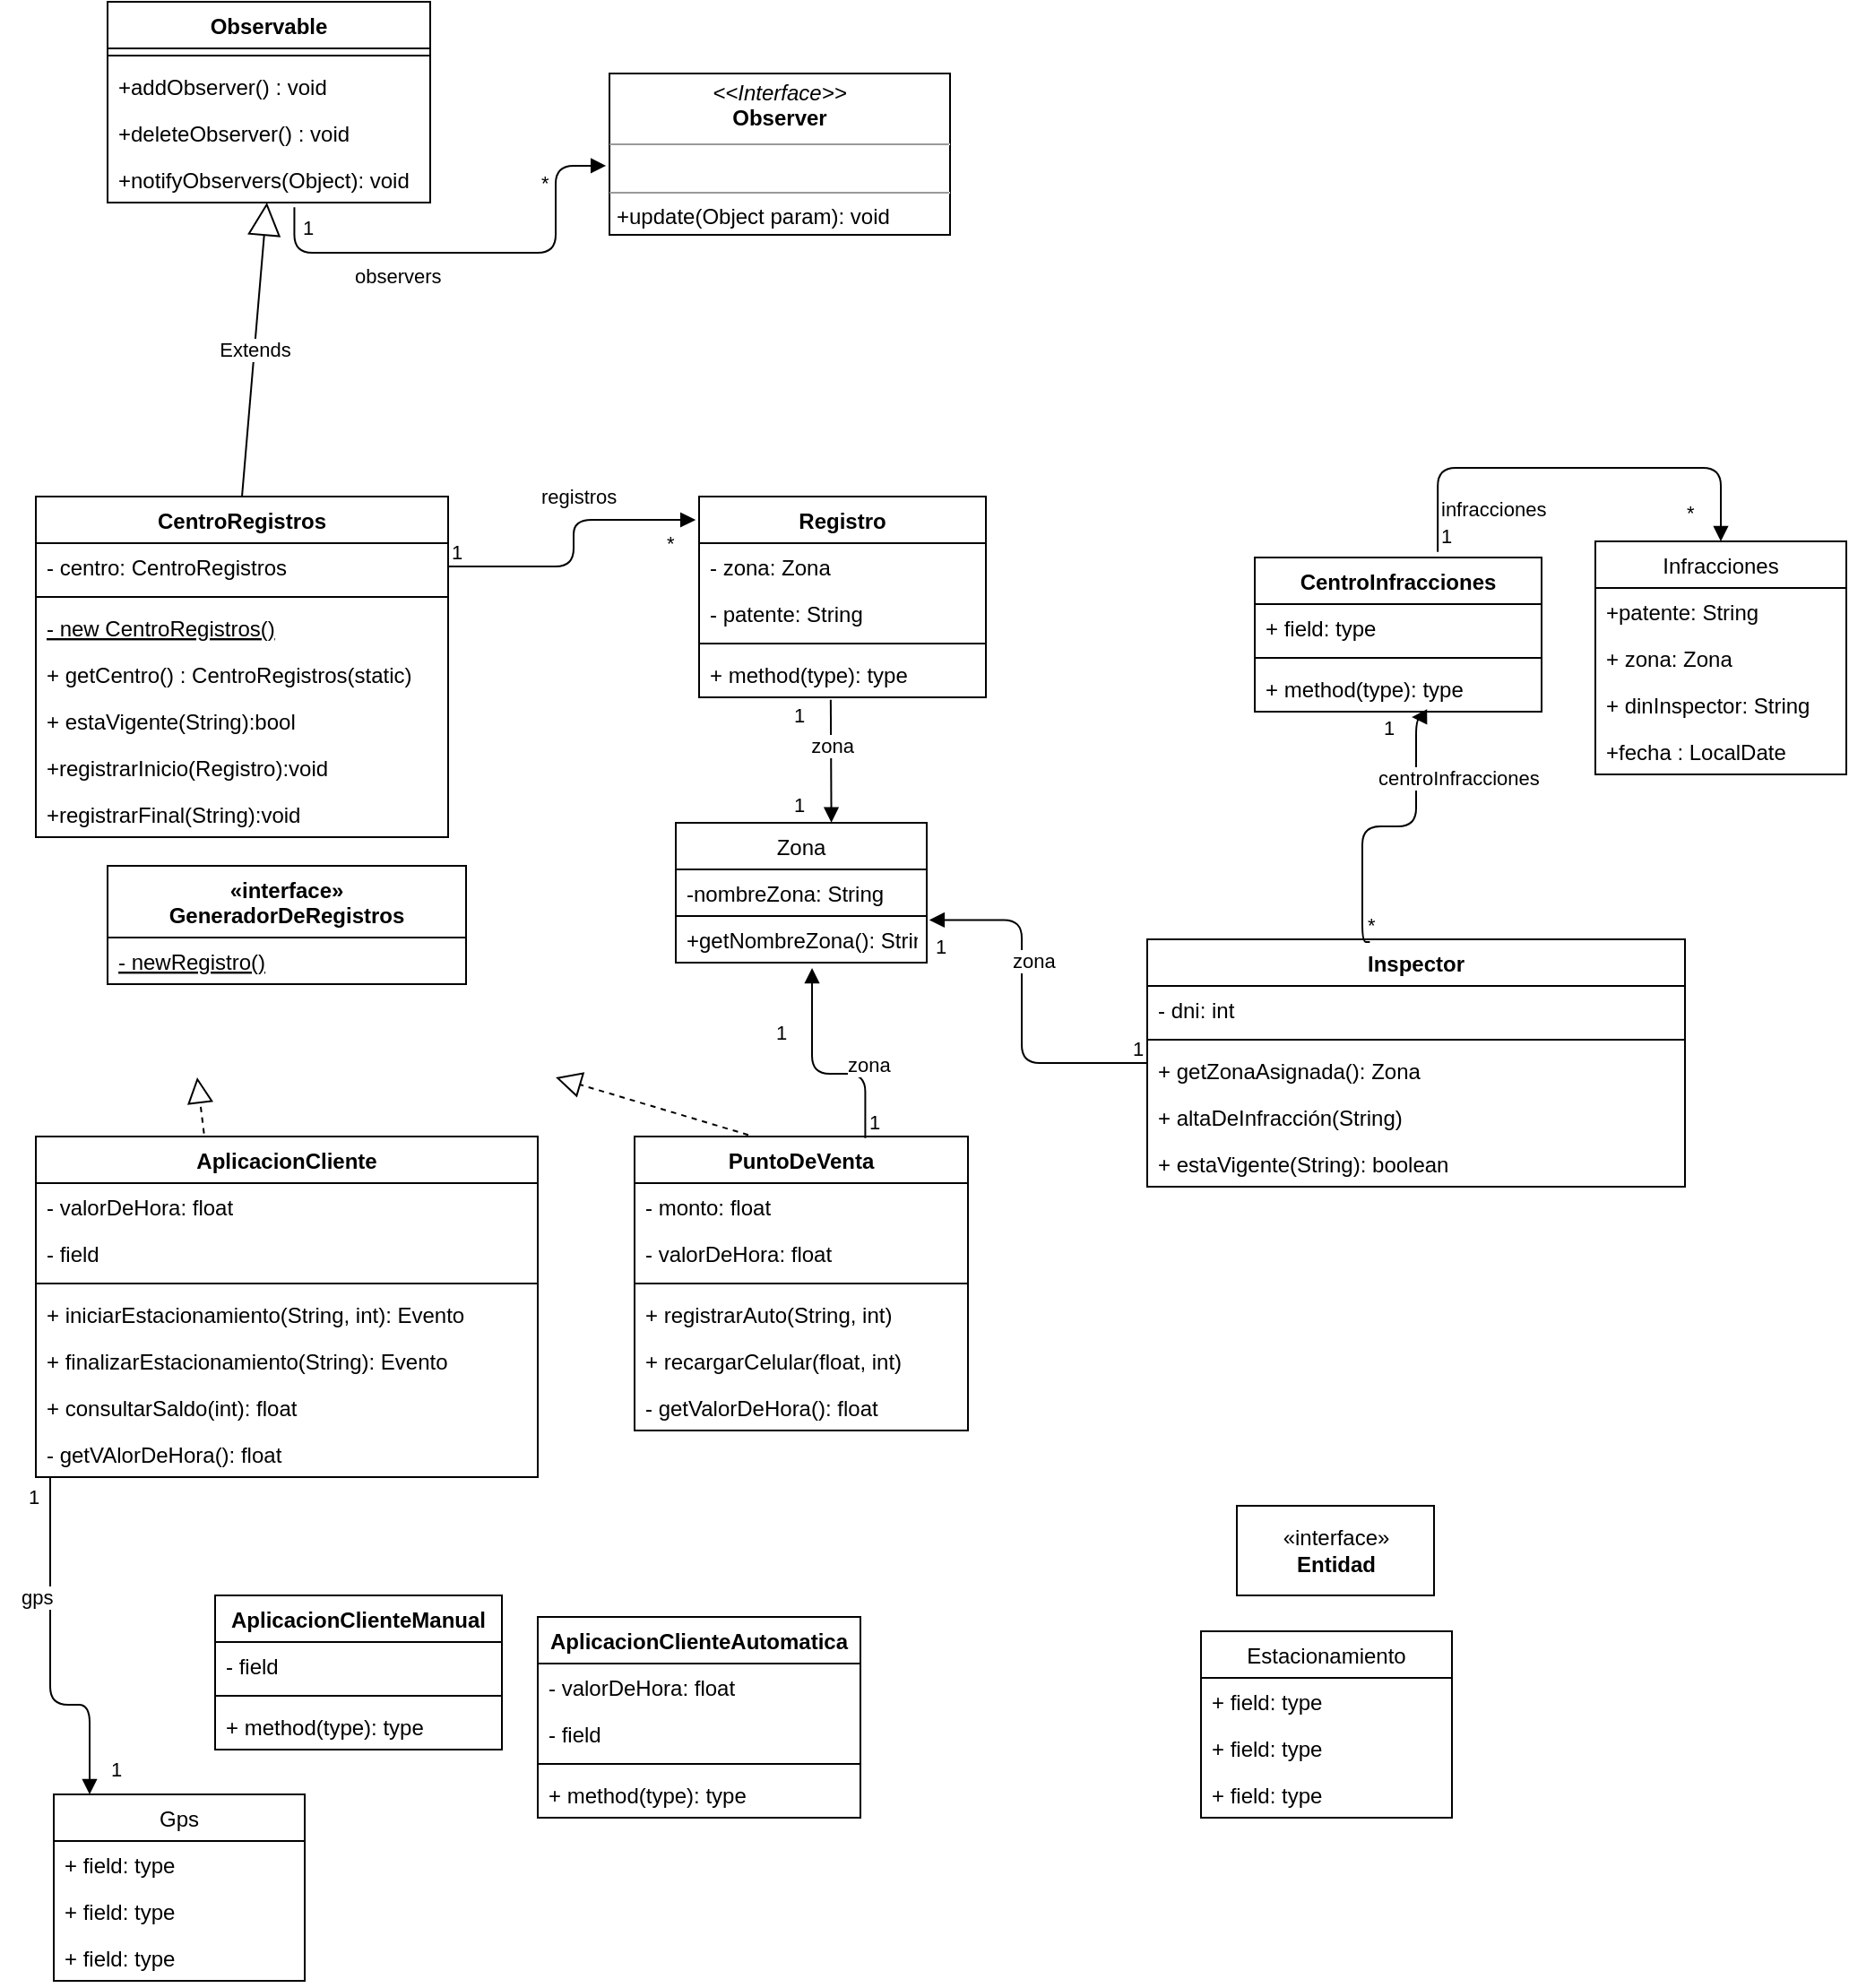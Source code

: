 <mxfile version="13.8.8" type="github">
  <diagram id="UriEQa8C2BqxbSiIbaLs" name="Page-1">
    <mxGraphModel dx="1014" dy="1688" grid="1" gridSize="10" guides="1" tooltips="1" connect="1" arrows="1" fold="1" page="1" pageScale="1" pageWidth="827" pageHeight="1169" math="0" shadow="0">
      <root>
        <mxCell id="0" />
        <mxCell id="1" parent="0" />
        <mxCell id="VB39YqvQ5aaG4hXCd4-X-38" value="registros" style="endArrow=block;endFill=1;html=1;edgeStyle=orthogonalEdgeStyle;align=left;verticalAlign=top;entryX=-0.012;entryY=0.119;entryDx=0;entryDy=0;exitX=1;exitY=0.5;exitDx=0;exitDy=0;entryPerimeter=0;" parent="1" source="tcAycE_JhxoOrPbAttz3-6" target="W4qLgiWFTaRkgqLNGN0--1" edge="1">
          <mxGeometry x="-0.185" y="27" relative="1" as="geometry">
            <mxPoint x="170" y="55" as="sourcePoint" />
            <mxPoint x="360" y="85" as="targetPoint" />
            <mxPoint x="-17" y="-25" as="offset" />
            <Array as="points">
              <mxPoint x="310" y="55" />
              <mxPoint x="310" y="29" />
              <mxPoint x="378" y="29" />
            </Array>
          </mxGeometry>
        </mxCell>
        <mxCell id="VB39YqvQ5aaG4hXCd4-X-39" value="1" style="edgeLabel;resizable=0;html=1;align=left;verticalAlign=bottom;" parent="VB39YqvQ5aaG4hXCd4-X-38" connectable="0" vertex="1">
          <mxGeometry x="-1" relative="1" as="geometry" />
        </mxCell>
        <mxCell id="VB39YqvQ5aaG4hXCd4-X-40" value="*" style="edgeLabel;resizable=0;html=1;align=left;verticalAlign=bottom;" parent="1" connectable="0" vertex="1">
          <mxGeometry x="360" y="50" as="geometry" />
        </mxCell>
        <mxCell id="VB39YqvQ5aaG4hXCd4-X-56" value="" style="endArrow=block;dashed=1;endFill=0;endSize=12;html=1;exitX=0.372;exitY=0.005;exitDx=0;exitDy=0;exitPerimeter=0;" parent="1" source="VB39YqvQ5aaG4hXCd4-X-45" edge="1">
          <mxGeometry width="160" relative="1" as="geometry">
            <mxPoint x="75" y="385" as="sourcePoint" />
            <mxPoint x="300" y="340" as="targetPoint" />
          </mxGeometry>
        </mxCell>
        <mxCell id="VB39YqvQ5aaG4hXCd4-X-57" value="" style="endArrow=block;dashed=1;endFill=0;endSize=12;html=1;exitX=0.335;exitY=-0.009;exitDx=0;exitDy=0;exitPerimeter=0;" parent="1" source="VB39YqvQ5aaG4hXCd4-X-49" edge="1">
          <mxGeometry width="160" relative="1" as="geometry">
            <mxPoint x="230" y="365" as="sourcePoint" />
            <mxPoint x="100" y="340" as="targetPoint" />
          </mxGeometry>
        </mxCell>
        <mxCell id="VB39YqvQ5aaG4hXCd4-X-49" value="AplicacionCliente" style="swimlane;fontStyle=1;align=center;verticalAlign=top;childLayout=stackLayout;horizontal=1;startSize=26;horizontalStack=0;resizeParent=1;resizeParentMax=0;resizeLast=0;collapsible=1;marginBottom=0;" parent="1" vertex="1">
          <mxGeometry x="10" y="373" width="280" height="190" as="geometry" />
        </mxCell>
        <mxCell id="r_H7_0o1ONl4fKxX0q2_-2" value="- valorDeHora: float" style="text;strokeColor=none;fillColor=none;align=left;verticalAlign=top;spacingLeft=4;spacingRight=4;overflow=hidden;rotatable=0;points=[[0,0.5],[1,0.5]];portConstraint=eastwest;" parent="VB39YqvQ5aaG4hXCd4-X-49" vertex="1">
          <mxGeometry y="26" width="280" height="26" as="geometry" />
        </mxCell>
        <mxCell id="VB39YqvQ5aaG4hXCd4-X-50" value="- field" style="text;strokeColor=none;fillColor=none;align=left;verticalAlign=top;spacingLeft=4;spacingRight=4;overflow=hidden;rotatable=0;points=[[0,0.5],[1,0.5]];portConstraint=eastwest;" parent="VB39YqvQ5aaG4hXCd4-X-49" vertex="1">
          <mxGeometry y="52" width="280" height="26" as="geometry" />
        </mxCell>
        <mxCell id="VB39YqvQ5aaG4hXCd4-X-51" value="" style="line;strokeWidth=1;fillColor=none;align=left;verticalAlign=middle;spacingTop=-1;spacingLeft=3;spacingRight=3;rotatable=0;labelPosition=right;points=[];portConstraint=eastwest;" parent="VB39YqvQ5aaG4hXCd4-X-49" vertex="1">
          <mxGeometry y="78" width="280" height="8" as="geometry" />
        </mxCell>
        <mxCell id="r_H7_0o1ONl4fKxX0q2_-14" value="+ iniciarEstacionamiento(String, int): Evento" style="text;strokeColor=none;fillColor=none;align=left;verticalAlign=top;spacingLeft=4;spacingRight=4;overflow=hidden;rotatable=0;points=[[0,0.5],[1,0.5]];portConstraint=eastwest;" parent="VB39YqvQ5aaG4hXCd4-X-49" vertex="1">
          <mxGeometry y="86" width="280" height="26" as="geometry" />
        </mxCell>
        <mxCell id="r_H7_0o1ONl4fKxX0q2_-15" value="+ finalizarEstacionamiento(String): Evento" style="text;strokeColor=none;fillColor=none;align=left;verticalAlign=top;spacingLeft=4;spacingRight=4;overflow=hidden;rotatable=0;points=[[0,0.5],[1,0.5]];portConstraint=eastwest;" parent="VB39YqvQ5aaG4hXCd4-X-49" vertex="1">
          <mxGeometry y="112" width="280" height="26" as="geometry" />
        </mxCell>
        <mxCell id="b4qJvFJ273MuNYPWtz6A-58" value="+ consultarSaldo(int): float" style="text;strokeColor=none;fillColor=none;align=left;verticalAlign=top;spacingLeft=4;spacingRight=4;overflow=hidden;rotatable=0;points=[[0,0.5],[1,0.5]];portConstraint=eastwest;" parent="VB39YqvQ5aaG4hXCd4-X-49" vertex="1">
          <mxGeometry y="138" width="280" height="26" as="geometry" />
        </mxCell>
        <mxCell id="VB39YqvQ5aaG4hXCd4-X-52" value="- getVAlorDeHora(): float" style="text;strokeColor=none;fillColor=none;align=left;verticalAlign=top;spacingLeft=4;spacingRight=4;overflow=hidden;rotatable=0;points=[[0,0.5],[1,0.5]];portConstraint=eastwest;" parent="VB39YqvQ5aaG4hXCd4-X-49" vertex="1">
          <mxGeometry y="164" width="280" height="26" as="geometry" />
        </mxCell>
        <mxCell id="VB39YqvQ5aaG4hXCd4-X-45" value="PuntoDeVenta" style="swimlane;fontStyle=1;align=center;verticalAlign=top;childLayout=stackLayout;horizontal=1;startSize=26;horizontalStack=0;resizeParent=1;resizeParentMax=0;resizeLast=0;collapsible=1;marginBottom=0;" parent="1" vertex="1">
          <mxGeometry x="344" y="373" width="186" height="164" as="geometry" />
        </mxCell>
        <mxCell id="VB39YqvQ5aaG4hXCd4-X-46" value="- monto: float" style="text;strokeColor=none;fillColor=none;align=left;verticalAlign=top;spacingLeft=4;spacingRight=4;overflow=hidden;rotatable=0;points=[[0,0.5],[1,0.5]];portConstraint=eastwest;" parent="VB39YqvQ5aaG4hXCd4-X-45" vertex="1">
          <mxGeometry y="26" width="186" height="26" as="geometry" />
        </mxCell>
        <mxCell id="r_H7_0o1ONl4fKxX0q2_-1" value="- valorDeHora: float" style="text;strokeColor=none;fillColor=none;align=left;verticalAlign=top;spacingLeft=4;spacingRight=4;overflow=hidden;rotatable=0;points=[[0,0.5],[1,0.5]];portConstraint=eastwest;" parent="VB39YqvQ5aaG4hXCd4-X-45" vertex="1">
          <mxGeometry y="52" width="186" height="26" as="geometry" />
        </mxCell>
        <mxCell id="VB39YqvQ5aaG4hXCd4-X-47" value="" style="line;strokeWidth=1;fillColor=none;align=left;verticalAlign=middle;spacingTop=-1;spacingLeft=3;spacingRight=3;rotatable=0;labelPosition=right;points=[];portConstraint=eastwest;" parent="VB39YqvQ5aaG4hXCd4-X-45" vertex="1">
          <mxGeometry y="78" width="186" height="8" as="geometry" />
        </mxCell>
        <mxCell id="VB39YqvQ5aaG4hXCd4-X-48" value="+ registrarAuto(String, int)" style="text;strokeColor=none;fillColor=none;align=left;verticalAlign=top;spacingLeft=4;spacingRight=4;overflow=hidden;rotatable=0;points=[[0,0.5],[1,0.5]];portConstraint=eastwest;" parent="VB39YqvQ5aaG4hXCd4-X-45" vertex="1">
          <mxGeometry y="86" width="186" height="26" as="geometry" />
        </mxCell>
        <mxCell id="r_H7_0o1ONl4fKxX0q2_-3" value="+ recargarCelular(float, int)" style="text;strokeColor=none;fillColor=none;align=left;verticalAlign=top;spacingLeft=4;spacingRight=4;overflow=hidden;rotatable=0;points=[[0,0.5],[1,0.5]];portConstraint=eastwest;" parent="VB39YqvQ5aaG4hXCd4-X-45" vertex="1">
          <mxGeometry y="112" width="186" height="26" as="geometry" />
        </mxCell>
        <mxCell id="b4qJvFJ273MuNYPWtz6A-57" value="- getValorDeHora(): float" style="text;strokeColor=none;fillColor=none;align=left;verticalAlign=top;spacingLeft=4;spacingRight=4;overflow=hidden;rotatable=0;points=[[0,0.5],[1,0.5]];portConstraint=eastwest;" parent="VB39YqvQ5aaG4hXCd4-X-45" vertex="1">
          <mxGeometry y="138" width="186" height="26" as="geometry" />
        </mxCell>
        <mxCell id="VB39YqvQ5aaG4hXCd4-X-58" value="Zona" style="swimlane;fontStyle=0;childLayout=stackLayout;horizontal=1;startSize=26;fillColor=none;horizontalStack=0;resizeParent=1;resizeParentMax=0;resizeLast=0;collapsible=1;marginBottom=0;" parent="1" vertex="1">
          <mxGeometry x="367" y="198" width="140" height="78" as="geometry" />
        </mxCell>
        <mxCell id="VB39YqvQ5aaG4hXCd4-X-59" value="-nombreZona: String" style="text;strokeColor=none;fillColor=none;align=left;verticalAlign=top;spacingLeft=4;spacingRight=4;overflow=hidden;rotatable=0;points=[[0,0.5],[1,0.5]];portConstraint=eastwest;" parent="VB39YqvQ5aaG4hXCd4-X-58" vertex="1">
          <mxGeometry y="26" width="140" height="26" as="geometry" />
        </mxCell>
        <mxCell id="VB39YqvQ5aaG4hXCd4-X-61" value="+getNombreZona(): String" style="text;fillColor=none;align=left;verticalAlign=top;spacingLeft=4;spacingRight=4;overflow=hidden;rotatable=0;points=[[0,0.5],[1,0.5]];portConstraint=eastwest;strokeColor=#000000;" parent="VB39YqvQ5aaG4hXCd4-X-58" vertex="1">
          <mxGeometry y="52" width="140" height="26" as="geometry" />
        </mxCell>
        <mxCell id="VB39YqvQ5aaG4hXCd4-X-62" value="Gps" style="swimlane;fontStyle=0;childLayout=stackLayout;horizontal=1;startSize=26;fillColor=none;horizontalStack=0;resizeParent=1;resizeParentMax=0;resizeLast=0;collapsible=1;marginBottom=0;" parent="1" vertex="1">
          <mxGeometry x="20" y="740" width="140" height="104" as="geometry" />
        </mxCell>
        <mxCell id="VB39YqvQ5aaG4hXCd4-X-63" value="+ field: type" style="text;strokeColor=none;fillColor=none;align=left;verticalAlign=top;spacingLeft=4;spacingRight=4;overflow=hidden;rotatable=0;points=[[0,0.5],[1,0.5]];portConstraint=eastwest;" parent="VB39YqvQ5aaG4hXCd4-X-62" vertex="1">
          <mxGeometry y="26" width="140" height="26" as="geometry" />
        </mxCell>
        <mxCell id="VB39YqvQ5aaG4hXCd4-X-64" value="+ field: type" style="text;strokeColor=none;fillColor=none;align=left;verticalAlign=top;spacingLeft=4;spacingRight=4;overflow=hidden;rotatable=0;points=[[0,0.5],[1,0.5]];portConstraint=eastwest;" parent="VB39YqvQ5aaG4hXCd4-X-62" vertex="1">
          <mxGeometry y="52" width="140" height="26" as="geometry" />
        </mxCell>
        <mxCell id="VB39YqvQ5aaG4hXCd4-X-65" value="+ field: type" style="text;strokeColor=none;fillColor=none;align=left;verticalAlign=top;spacingLeft=4;spacingRight=4;overflow=hidden;rotatable=0;points=[[0,0.5],[1,0.5]];portConstraint=eastwest;" parent="VB39YqvQ5aaG4hXCd4-X-62" vertex="1">
          <mxGeometry y="78" width="140" height="26" as="geometry" />
        </mxCell>
        <mxCell id="VB39YqvQ5aaG4hXCd4-X-67" value="gps" style="endArrow=block;endFill=1;html=1;edgeStyle=orthogonalEdgeStyle;align=left;verticalAlign=top;" parent="1" source="VB39YqvQ5aaG4hXCd4-X-52" target="VB39YqvQ5aaG4hXCd4-X-62" edge="1">
          <mxGeometry x="-0.458" y="-18" relative="1" as="geometry">
            <mxPoint x="79" y="470" as="sourcePoint" />
            <mxPoint x="40" y="739" as="targetPoint" />
            <mxPoint as="offset" />
            <Array as="points">
              <mxPoint x="18" y="690" />
              <mxPoint x="40" y="690" />
            </Array>
          </mxGeometry>
        </mxCell>
        <mxCell id="VB39YqvQ5aaG4hXCd4-X-68" value="1" style="edgeLabel;resizable=0;html=1;align=left;verticalAlign=bottom;" parent="VB39YqvQ5aaG4hXCd4-X-67" connectable="0" vertex="1">
          <mxGeometry x="-1" relative="1" as="geometry">
            <mxPoint x="-14" y="19" as="offset" />
          </mxGeometry>
        </mxCell>
        <mxCell id="VB39YqvQ5aaG4hXCd4-X-69" value="1" style="edgeLabel;resizable=0;html=1;align=left;verticalAlign=bottom;" parent="1" connectable="0" vertex="1">
          <mxGeometry x="-10.0" y="710" as="geometry">
            <mxPoint x="60" y="24" as="offset" />
          </mxGeometry>
        </mxCell>
        <mxCell id="VB39YqvQ5aaG4hXCd4-X-70" value="zona" style="endArrow=block;endFill=1;html=1;edgeStyle=orthogonalEdgeStyle;align=left;verticalAlign=top;exitX=0.692;exitY=0.005;exitDx=0;exitDy=0;exitPerimeter=0;entryX=0.543;entryY=1.115;entryDx=0;entryDy=0;entryPerimeter=0;" parent="1" source="VB39YqvQ5aaG4hXCd4-X-45" target="VB39YqvQ5aaG4hXCd4-X-61" edge="1">
          <mxGeometry x="-0.275" y="18" relative="1" as="geometry">
            <mxPoint x="340" y="225" as="sourcePoint" />
            <mxPoint x="500" y="225" as="targetPoint" />
            <mxPoint x="-3" y="-36" as="offset" />
            <Array as="points">
              <mxPoint x="473" y="338" />
              <mxPoint x="443" y="338" />
            </Array>
          </mxGeometry>
        </mxCell>
        <mxCell id="VB39YqvQ5aaG4hXCd4-X-71" value="1" style="edgeLabel;resizable=0;html=1;align=left;verticalAlign=bottom;" parent="VB39YqvQ5aaG4hXCd4-X-70" connectable="0" vertex="1">
          <mxGeometry x="-1" relative="1" as="geometry" />
        </mxCell>
        <mxCell id="VB39YqvQ5aaG4hXCd4-X-72" value="1" style="edgeLabel;resizable=0;html=1;align=left;verticalAlign=bottom;" parent="1" connectable="0" vertex="1">
          <mxGeometry x="330" y="373.0" as="geometry">
            <mxPoint x="91" y="-50" as="offset" />
          </mxGeometry>
        </mxCell>
        <mxCell id="VB39YqvQ5aaG4hXCd4-X-75" value="1" style="edgeLabel;resizable=0;html=1;align=left;verticalAlign=bottom;" parent="1" connectable="0" vertex="1">
          <mxGeometry x="437" y="100" as="geometry">
            <mxPoint x="-6" y="96" as="offset" />
          </mxGeometry>
        </mxCell>
        <mxCell id="VB39YqvQ5aaG4hXCd4-X-1" value="Estacionamiento" style="swimlane;fontStyle=0;childLayout=stackLayout;horizontal=1;startSize=26;fillColor=none;horizontalStack=0;resizeParent=1;resizeParentMax=0;resizeLast=0;collapsible=1;marginBottom=0;" parent="1" vertex="1">
          <mxGeometry x="660" y="649" width="140" height="104" as="geometry" />
        </mxCell>
        <mxCell id="VB39YqvQ5aaG4hXCd4-X-2" value="+ field: type" style="text;strokeColor=none;fillColor=none;align=left;verticalAlign=top;spacingLeft=4;spacingRight=4;overflow=hidden;rotatable=0;points=[[0,0.5],[1,0.5]];portConstraint=eastwest;" parent="VB39YqvQ5aaG4hXCd4-X-1" vertex="1">
          <mxGeometry y="26" width="140" height="26" as="geometry" />
        </mxCell>
        <mxCell id="VB39YqvQ5aaG4hXCd4-X-3" value="+ field: type" style="text;strokeColor=none;fillColor=none;align=left;verticalAlign=top;spacingLeft=4;spacingRight=4;overflow=hidden;rotatable=0;points=[[0,0.5],[1,0.5]];portConstraint=eastwest;" parent="VB39YqvQ5aaG4hXCd4-X-1" vertex="1">
          <mxGeometry y="52" width="140" height="26" as="geometry" />
        </mxCell>
        <mxCell id="VB39YqvQ5aaG4hXCd4-X-4" value="+ field: type" style="text;strokeColor=none;fillColor=none;align=left;verticalAlign=top;spacingLeft=4;spacingRight=4;overflow=hidden;rotatable=0;points=[[0,0.5],[1,0.5]];portConstraint=eastwest;" parent="VB39YqvQ5aaG4hXCd4-X-1" vertex="1">
          <mxGeometry y="78" width="140" height="26" as="geometry" />
        </mxCell>
        <mxCell id="-4X8lpuKlx_NhxdMr4EA-4" value="«interface»&lt;br&gt;&lt;b&gt;Entidad&lt;/b&gt;" style="html=1;" parent="1" vertex="1">
          <mxGeometry x="680" y="579" width="110" height="50" as="geometry" />
        </mxCell>
        <mxCell id="-4X8lpuKlx_NhxdMr4EA-5" value="zona" style="endArrow=block;endFill=1;html=1;edgeStyle=orthogonalEdgeStyle;align=left;verticalAlign=top;entryX=1.01;entryY=0.086;entryDx=0;entryDy=0;entryPerimeter=0;exitX=0;exitY=0.5;exitDx=0;exitDy=0;" parent="1" source="mMxs3O_KoJjjj4HtSjuY-9" edge="1">
          <mxGeometry x="0.396" y="7" relative="1" as="geometry">
            <mxPoint x="600" y="310" as="sourcePoint" />
            <mxPoint x="508.4" y="252.236" as="targetPoint" />
            <mxPoint as="offset" />
            <Array as="points">
              <mxPoint x="560" y="332" />
              <mxPoint x="560" y="252" />
            </Array>
          </mxGeometry>
        </mxCell>
        <mxCell id="-4X8lpuKlx_NhxdMr4EA-6" value="1" style="edgeLabel;resizable=0;html=1;align=left;verticalAlign=bottom;" parent="-4X8lpuKlx_NhxdMr4EA-5" connectable="0" vertex="1">
          <mxGeometry x="-1" relative="1" as="geometry">
            <mxPoint x="-10" as="offset" />
          </mxGeometry>
        </mxCell>
        <mxCell id="-4X8lpuKlx_NhxdMr4EA-7" value="1" style="edgeLabel;resizable=0;html=1;align=left;verticalAlign=bottom;" parent="1" connectable="0" vertex="1">
          <mxGeometry x="510" y="275" as="geometry" />
        </mxCell>
        <mxCell id="mMxs3O_KoJjjj4HtSjuY-9" value="Inspector" style="swimlane;fontStyle=1;align=center;verticalAlign=top;childLayout=stackLayout;horizontal=1;startSize=26;horizontalStack=0;resizeParent=1;resizeParentMax=0;resizeLast=0;collapsible=1;marginBottom=0;" parent="1" vertex="1">
          <mxGeometry x="630" y="263" width="300" height="138" as="geometry" />
        </mxCell>
        <mxCell id="mMxs3O_KoJjjj4HtSjuY-10" value="- dni: int" style="text;strokeColor=none;fillColor=none;align=left;verticalAlign=top;spacingLeft=4;spacingRight=4;overflow=hidden;rotatable=0;points=[[0,0.5],[1,0.5]];portConstraint=eastwest;" parent="mMxs3O_KoJjjj4HtSjuY-9" vertex="1">
          <mxGeometry y="26" width="300" height="26" as="geometry" />
        </mxCell>
        <mxCell id="mMxs3O_KoJjjj4HtSjuY-11" value="" style="line;strokeWidth=1;fillColor=none;align=left;verticalAlign=middle;spacingTop=-1;spacingLeft=3;spacingRight=3;rotatable=0;labelPosition=right;points=[];portConstraint=eastwest;" parent="mMxs3O_KoJjjj4HtSjuY-9" vertex="1">
          <mxGeometry y="52" width="300" height="8" as="geometry" />
        </mxCell>
        <mxCell id="mMxs3O_KoJjjj4HtSjuY-12" value="+ getZonaAsignada(): Zona" style="text;strokeColor=none;fillColor=none;align=left;verticalAlign=top;spacingLeft=4;spacingRight=4;overflow=hidden;rotatable=0;points=[[0,0.5],[1,0.5]];portConstraint=eastwest;" parent="mMxs3O_KoJjjj4HtSjuY-9" vertex="1">
          <mxGeometry y="60" width="300" height="26" as="geometry" />
        </mxCell>
        <mxCell id="BLO2OcdTBqM4fICeqmi3-17" value="+ altaDeInfracción(String)" style="text;strokeColor=none;fillColor=none;align=left;verticalAlign=top;spacingLeft=4;spacingRight=4;overflow=hidden;rotatable=0;points=[[0,0.5],[1,0.5]];portConstraint=eastwest;" vertex="1" parent="mMxs3O_KoJjjj4HtSjuY-9">
          <mxGeometry y="86" width="300" height="26" as="geometry" />
        </mxCell>
        <mxCell id="BLO2OcdTBqM4fICeqmi3-18" value="+ estaVigente(String): boolean&#xa;" style="text;strokeColor=none;fillColor=none;align=left;verticalAlign=top;spacingLeft=4;spacingRight=4;overflow=hidden;rotatable=0;points=[[0,0.5],[1,0.5]];portConstraint=eastwest;" vertex="1" parent="mMxs3O_KoJjjj4HtSjuY-9">
          <mxGeometry y="112" width="300" height="26" as="geometry" />
        </mxCell>
        <mxCell id="tcAycE_JhxoOrPbAttz3-1" value="CentroRegistros" style="swimlane;fontStyle=1;align=center;verticalAlign=top;childLayout=stackLayout;horizontal=1;startSize=26;horizontalStack=0;resizeParent=1;resizeParentMax=0;resizeLast=0;collapsible=1;marginBottom=0;" parent="1" vertex="1">
          <mxGeometry x="10" y="16" width="230" height="190" as="geometry" />
        </mxCell>
        <mxCell id="tcAycE_JhxoOrPbAttz3-6" value="- centro: CentroRegistros&#xa;" style="text;strokeColor=none;fillColor=none;align=left;verticalAlign=top;spacingLeft=4;spacingRight=4;overflow=hidden;rotatable=0;points=[[0,0.5],[1,0.5]];portConstraint=eastwest;" parent="tcAycE_JhxoOrPbAttz3-1" vertex="1">
          <mxGeometry y="26" width="230" height="26" as="geometry" />
        </mxCell>
        <mxCell id="tcAycE_JhxoOrPbAttz3-3" value="" style="line;strokeWidth=1;fillColor=none;align=left;verticalAlign=middle;spacingTop=-1;spacingLeft=3;spacingRight=3;rotatable=0;labelPosition=right;points=[];portConstraint=eastwest;" parent="tcAycE_JhxoOrPbAttz3-1" vertex="1">
          <mxGeometry y="52" width="230" height="8" as="geometry" />
        </mxCell>
        <mxCell id="tcAycE_JhxoOrPbAttz3-4" value="- new CentroRegistros()" style="text;strokeColor=none;fillColor=none;align=left;verticalAlign=top;spacingLeft=4;spacingRight=4;overflow=hidden;rotatable=0;points=[[0,0.5],[1,0.5]];portConstraint=eastwest;fontStyle=4" parent="tcAycE_JhxoOrPbAttz3-1" vertex="1">
          <mxGeometry y="60" width="230" height="26" as="geometry" />
        </mxCell>
        <mxCell id="tcAycE_JhxoOrPbAttz3-5" value="+ getCentro() : CentroRegistros(static)" style="text;strokeColor=none;fillColor=none;align=left;verticalAlign=top;spacingLeft=4;spacingRight=4;overflow=hidden;rotatable=0;points=[[0,0.5],[1,0.5]];portConstraint=eastwest;" parent="tcAycE_JhxoOrPbAttz3-1" vertex="1">
          <mxGeometry y="86" width="230" height="26" as="geometry" />
        </mxCell>
        <mxCell id="tcAycE_JhxoOrPbAttz3-7" value="+ estaVigente(String):bool" style="text;strokeColor=none;fillColor=none;align=left;verticalAlign=top;spacingLeft=4;spacingRight=4;overflow=hidden;rotatable=0;points=[[0,0.5],[1,0.5]];portConstraint=eastwest;" parent="tcAycE_JhxoOrPbAttz3-1" vertex="1">
          <mxGeometry y="112" width="230" height="26" as="geometry" />
        </mxCell>
        <mxCell id="hdDigSGi8Vmqo8NwjxhC-1" value="+registrarInicio(Registro):void" style="text;strokeColor=none;fillColor=none;align=left;verticalAlign=top;spacingLeft=4;spacingRight=4;overflow=hidden;rotatable=0;points=[[0,0.5],[1,0.5]];portConstraint=eastwest;" parent="tcAycE_JhxoOrPbAttz3-1" vertex="1">
          <mxGeometry y="138" width="230" height="26" as="geometry" />
        </mxCell>
        <mxCell id="hdDigSGi8Vmqo8NwjxhC-2" value="+registrarFinal(String):void" style="text;strokeColor=none;fillColor=none;align=left;verticalAlign=top;spacingLeft=4;spacingRight=4;overflow=hidden;rotatable=0;points=[[0,0.5],[1,0.5]];portConstraint=eastwest;" parent="tcAycE_JhxoOrPbAttz3-1" vertex="1">
          <mxGeometry y="164" width="230" height="26" as="geometry" />
        </mxCell>
        <mxCell id="r_H7_0o1ONl4fKxX0q2_-4" value="AplicacionClienteManual" style="swimlane;fontStyle=1;align=center;verticalAlign=top;childLayout=stackLayout;horizontal=1;startSize=26;horizontalStack=0;resizeParent=1;resizeParentMax=0;resizeLast=0;collapsible=1;marginBottom=0;" parent="1" vertex="1">
          <mxGeometry x="110" y="629" width="160" height="86" as="geometry" />
        </mxCell>
        <mxCell id="r_H7_0o1ONl4fKxX0q2_-6" value="- field" style="text;strokeColor=none;fillColor=none;align=left;verticalAlign=top;spacingLeft=4;spacingRight=4;overflow=hidden;rotatable=0;points=[[0,0.5],[1,0.5]];portConstraint=eastwest;" parent="r_H7_0o1ONl4fKxX0q2_-4" vertex="1">
          <mxGeometry y="26" width="160" height="26" as="geometry" />
        </mxCell>
        <mxCell id="r_H7_0o1ONl4fKxX0q2_-7" value="" style="line;strokeWidth=1;fillColor=none;align=left;verticalAlign=middle;spacingTop=-1;spacingLeft=3;spacingRight=3;rotatable=0;labelPosition=right;points=[];portConstraint=eastwest;" parent="r_H7_0o1ONl4fKxX0q2_-4" vertex="1">
          <mxGeometry y="52" width="160" height="8" as="geometry" />
        </mxCell>
        <mxCell id="r_H7_0o1ONl4fKxX0q2_-8" value="+ method(type): type" style="text;strokeColor=none;fillColor=none;align=left;verticalAlign=top;spacingLeft=4;spacingRight=4;overflow=hidden;rotatable=0;points=[[0,0.5],[1,0.5]];portConstraint=eastwest;" parent="r_H7_0o1ONl4fKxX0q2_-4" vertex="1">
          <mxGeometry y="60" width="160" height="26" as="geometry" />
        </mxCell>
        <mxCell id="r_H7_0o1ONl4fKxX0q2_-9" value="AplicacionClienteAutomatica" style="swimlane;fontStyle=1;align=center;verticalAlign=top;childLayout=stackLayout;horizontal=1;startSize=26;horizontalStack=0;resizeParent=1;resizeParentMax=0;resizeLast=0;collapsible=1;marginBottom=0;" parent="1" vertex="1">
          <mxGeometry x="290" y="641" width="180" height="112" as="geometry" />
        </mxCell>
        <mxCell id="r_H7_0o1ONl4fKxX0q2_-10" value="- valorDeHora: float" style="text;strokeColor=none;fillColor=none;align=left;verticalAlign=top;spacingLeft=4;spacingRight=4;overflow=hidden;rotatable=0;points=[[0,0.5],[1,0.5]];portConstraint=eastwest;" parent="r_H7_0o1ONl4fKxX0q2_-9" vertex="1">
          <mxGeometry y="26" width="180" height="26" as="geometry" />
        </mxCell>
        <mxCell id="r_H7_0o1ONl4fKxX0q2_-11" value="- field" style="text;strokeColor=none;fillColor=none;align=left;verticalAlign=top;spacingLeft=4;spacingRight=4;overflow=hidden;rotatable=0;points=[[0,0.5],[1,0.5]];portConstraint=eastwest;" parent="r_H7_0o1ONl4fKxX0q2_-9" vertex="1">
          <mxGeometry y="52" width="180" height="26" as="geometry" />
        </mxCell>
        <mxCell id="r_H7_0o1ONl4fKxX0q2_-12" value="" style="line;strokeWidth=1;fillColor=none;align=left;verticalAlign=middle;spacingTop=-1;spacingLeft=3;spacingRight=3;rotatable=0;labelPosition=right;points=[];portConstraint=eastwest;" parent="r_H7_0o1ONl4fKxX0q2_-9" vertex="1">
          <mxGeometry y="78" width="180" height="8" as="geometry" />
        </mxCell>
        <mxCell id="r_H7_0o1ONl4fKxX0q2_-13" value="+ method(type): type" style="text;strokeColor=none;fillColor=none;align=left;verticalAlign=top;spacingLeft=4;spacingRight=4;overflow=hidden;rotatable=0;points=[[0,0.5],[1,0.5]];portConstraint=eastwest;" parent="r_H7_0o1ONl4fKxX0q2_-9" vertex="1">
          <mxGeometry y="86" width="180" height="26" as="geometry" />
        </mxCell>
        <mxCell id="b4qJvFJ273MuNYPWtz6A-53" value="«interface»&#xa;GeneradorDeRegistros" style="swimlane;fontStyle=1;align=center;verticalAlign=top;childLayout=stackLayout;horizontal=1;startSize=40;horizontalStack=0;resizeParent=1;resizeParentMax=0;resizeLast=0;collapsible=1;marginBottom=0;rounded=0;shadow=0;glass=0;sketch=0;fillColor=#ffffff;swimlaneLine=1;" parent="1" vertex="1">
          <mxGeometry x="50" y="222" width="200" height="66" as="geometry" />
        </mxCell>
        <mxCell id="b4qJvFJ273MuNYPWtz6A-54" value="- newRegistro()" style="text;strokeColor=none;fillColor=none;align=left;verticalAlign=top;spacingLeft=4;spacingRight=4;overflow=hidden;rotatable=0;points=[[0,0.5],[1,0.5]];portConstraint=eastwest;fontStyle=4" parent="b4qJvFJ273MuNYPWtz6A-53" vertex="1">
          <mxGeometry y="40" width="200" height="26" as="geometry" />
        </mxCell>
        <mxCell id="W4qLgiWFTaRkgqLNGN0--1" value="Registro" style="swimlane;fontStyle=1;align=center;verticalAlign=top;childLayout=stackLayout;horizontal=1;startSize=26;horizontalStack=0;resizeParent=1;resizeParentMax=0;resizeLast=0;collapsible=1;marginBottom=0;" parent="1" vertex="1">
          <mxGeometry x="380" y="16" width="160" height="112" as="geometry" />
        </mxCell>
        <mxCell id="W4qLgiWFTaRkgqLNGN0--7" value="- zona: Zona" style="text;strokeColor=none;fillColor=none;align=left;verticalAlign=top;spacingLeft=4;spacingRight=4;overflow=hidden;rotatable=0;points=[[0,0.5],[1,0.5]];portConstraint=eastwest;" parent="W4qLgiWFTaRkgqLNGN0--1" vertex="1">
          <mxGeometry y="26" width="160" height="26" as="geometry" />
        </mxCell>
        <mxCell id="W4qLgiWFTaRkgqLNGN0--2" value="- patente: String" style="text;strokeColor=none;fillColor=none;align=left;verticalAlign=top;spacingLeft=4;spacingRight=4;overflow=hidden;rotatable=0;points=[[0,0.5],[1,0.5]];portConstraint=eastwest;" parent="W4qLgiWFTaRkgqLNGN0--1" vertex="1">
          <mxGeometry y="52" width="160" height="26" as="geometry" />
        </mxCell>
        <mxCell id="W4qLgiWFTaRkgqLNGN0--3" value="" style="line;strokeWidth=1;fillColor=none;align=left;verticalAlign=middle;spacingTop=-1;spacingLeft=3;spacingRight=3;rotatable=0;labelPosition=right;points=[];portConstraint=eastwest;" parent="W4qLgiWFTaRkgqLNGN0--1" vertex="1">
          <mxGeometry y="78" width="160" height="8" as="geometry" />
        </mxCell>
        <mxCell id="W4qLgiWFTaRkgqLNGN0--4" value="+ method(type): type" style="text;strokeColor=none;fillColor=none;align=left;verticalAlign=top;spacingLeft=4;spacingRight=4;overflow=hidden;rotatable=0;points=[[0,0.5],[1,0.5]];portConstraint=eastwest;" parent="W4qLgiWFTaRkgqLNGN0--1" vertex="1">
          <mxGeometry y="86" width="160" height="26" as="geometry" />
        </mxCell>
        <mxCell id="W4qLgiWFTaRkgqLNGN0--5" value="zona" style="html=1;verticalAlign=bottom;endArrow=block;entryX=0.62;entryY=-0.002;entryDx=0;entryDy=0;entryPerimeter=0;exitX=0.459;exitY=1.051;exitDx=0;exitDy=0;exitPerimeter=0;" parent="1" source="W4qLgiWFTaRkgqLNGN0--4" target="VB39YqvQ5aaG4hXCd4-X-58" edge="1">
          <mxGeometry width="80" relative="1" as="geometry">
            <mxPoint x="450" y="140" as="sourcePoint" />
            <mxPoint x="530" y="140" as="targetPoint" />
          </mxGeometry>
        </mxCell>
        <mxCell id="W4qLgiWFTaRkgqLNGN0--6" value="1" style="edgeLabel;resizable=0;html=1;align=left;verticalAlign=bottom;" parent="1" connectable="0" vertex="1">
          <mxGeometry x="437" y="50" as="geometry">
            <mxPoint x="-6" y="96" as="offset" />
          </mxGeometry>
        </mxCell>
        <mxCell id="BLO2OcdTBqM4fICeqmi3-4" value="&lt;p style=&quot;margin: 0px ; margin-top: 4px ; text-align: center&quot;&gt;&lt;i&gt;&amp;lt;&amp;lt;Interface&amp;gt;&amp;gt;&lt;/i&gt;&lt;br&gt;&lt;b&gt;Observer&lt;/b&gt;&lt;/p&gt;&lt;hr size=&quot;1&quot;&gt;&lt;p style=&quot;margin: 0px ; margin-left: 4px&quot;&gt;&lt;br&gt;&lt;/p&gt;&lt;hr size=&quot;1&quot;&gt;&lt;p style=&quot;margin: 0px ; margin-left: 4px&quot;&gt;+update(Object param): void&lt;br&gt;&lt;br&gt;&lt;/p&gt;" style="verticalAlign=top;align=left;overflow=fill;fontSize=12;fontFamily=Helvetica;html=1;" vertex="1" parent="1">
          <mxGeometry x="330" y="-220" width="190" height="90" as="geometry" />
        </mxCell>
        <mxCell id="BLO2OcdTBqM4fICeqmi3-7" value="*" style="edgeLabel;resizable=0;html=1;align=left;verticalAlign=bottom;" connectable="0" vertex="1" parent="1">
          <mxGeometry x="140" y="-140" as="geometry">
            <mxPoint x="150" y="-11" as="offset" />
          </mxGeometry>
        </mxCell>
        <mxCell id="BLO2OcdTBqM4fICeqmi3-8" value="Observable" style="swimlane;fontStyle=1;align=center;verticalAlign=top;childLayout=stackLayout;horizontal=1;startSize=26;horizontalStack=0;resizeParent=1;resizeParentMax=0;resizeLast=0;collapsible=1;marginBottom=0;" vertex="1" parent="1">
          <mxGeometry x="50" y="-260" width="180" height="112" as="geometry" />
        </mxCell>
        <mxCell id="BLO2OcdTBqM4fICeqmi3-10" value="" style="line;strokeWidth=1;fillColor=none;align=left;verticalAlign=middle;spacingTop=-1;spacingLeft=3;spacingRight=3;rotatable=0;labelPosition=right;points=[];portConstraint=eastwest;" vertex="1" parent="BLO2OcdTBqM4fICeqmi3-8">
          <mxGeometry y="26" width="180" height="8" as="geometry" />
        </mxCell>
        <mxCell id="BLO2OcdTBqM4fICeqmi3-11" value="+addObserver() : void" style="text;strokeColor=none;fillColor=none;align=left;verticalAlign=top;spacingLeft=4;spacingRight=4;overflow=hidden;rotatable=0;points=[[0,0.5],[1,0.5]];portConstraint=eastwest;" vertex="1" parent="BLO2OcdTBqM4fICeqmi3-8">
          <mxGeometry y="34" width="180" height="26" as="geometry" />
        </mxCell>
        <mxCell id="BLO2OcdTBqM4fICeqmi3-14" value="+deleteObserver() : void" style="text;strokeColor=none;fillColor=none;align=left;verticalAlign=top;spacingLeft=4;spacingRight=4;overflow=hidden;rotatable=0;points=[[0,0.5],[1,0.5]];portConstraint=eastwest;" vertex="1" parent="BLO2OcdTBqM4fICeqmi3-8">
          <mxGeometry y="60" width="180" height="26" as="geometry" />
        </mxCell>
        <mxCell id="BLO2OcdTBqM4fICeqmi3-13" value="+notifyObservers(Object): void" style="text;strokeColor=none;fillColor=none;align=left;verticalAlign=top;spacingLeft=4;spacingRight=4;overflow=hidden;rotatable=0;points=[[0,0.5],[1,0.5]];portConstraint=eastwest;" vertex="1" parent="BLO2OcdTBqM4fICeqmi3-8">
          <mxGeometry y="86" width="180" height="26" as="geometry" />
        </mxCell>
        <mxCell id="BLO2OcdTBqM4fICeqmi3-16" value="Extends" style="endArrow=block;endSize=16;endFill=0;html=1;exitX=0.5;exitY=0;exitDx=0;exitDy=0;" edge="1" parent="1" source="tcAycE_JhxoOrPbAttz3-1" target="BLO2OcdTBqM4fICeqmi3-13">
          <mxGeometry width="160" relative="1" as="geometry">
            <mxPoint x="440" y="10" as="sourcePoint" />
            <mxPoint x="600" y="10" as="targetPoint" />
          </mxGeometry>
        </mxCell>
        <mxCell id="BLO2OcdTBqM4fICeqmi3-19" value="CentroInfracciones" style="swimlane;fontStyle=1;align=center;verticalAlign=top;childLayout=stackLayout;horizontal=1;startSize=26;horizontalStack=0;resizeParent=1;resizeParentMax=0;resizeLast=0;collapsible=1;marginBottom=0;" vertex="1" parent="1">
          <mxGeometry x="690" y="50" width="160" height="86" as="geometry" />
        </mxCell>
        <mxCell id="BLO2OcdTBqM4fICeqmi3-20" value="+ field: type" style="text;strokeColor=none;fillColor=none;align=left;verticalAlign=top;spacingLeft=4;spacingRight=4;overflow=hidden;rotatable=0;points=[[0,0.5],[1,0.5]];portConstraint=eastwest;" vertex="1" parent="BLO2OcdTBqM4fICeqmi3-19">
          <mxGeometry y="26" width="160" height="26" as="geometry" />
        </mxCell>
        <mxCell id="BLO2OcdTBqM4fICeqmi3-21" value="" style="line;strokeWidth=1;fillColor=none;align=left;verticalAlign=middle;spacingTop=-1;spacingLeft=3;spacingRight=3;rotatable=0;labelPosition=right;points=[];portConstraint=eastwest;" vertex="1" parent="BLO2OcdTBqM4fICeqmi3-19">
          <mxGeometry y="52" width="160" height="8" as="geometry" />
        </mxCell>
        <mxCell id="BLO2OcdTBqM4fICeqmi3-22" value="+ method(type): type" style="text;strokeColor=none;fillColor=none;align=left;verticalAlign=top;spacingLeft=4;spacingRight=4;overflow=hidden;rotatable=0;points=[[0,0.5],[1,0.5]];portConstraint=eastwest;" vertex="1" parent="BLO2OcdTBqM4fICeqmi3-19">
          <mxGeometry y="60" width="160" height="26" as="geometry" />
        </mxCell>
        <mxCell id="BLO2OcdTBqM4fICeqmi3-27" value="*" style="edgeLabel;resizable=0;html=1;align=left;verticalAlign=bottom;" connectable="0" vertex="1" parent="1">
          <mxGeometry x="710" y="169.996" as="geometry">
            <mxPoint x="41" y="94" as="offset" />
          </mxGeometry>
        </mxCell>
        <mxCell id="BLO2OcdTBqM4fICeqmi3-25" value="centroInfracciones" style="endArrow=block;endFill=1;html=1;edgeStyle=orthogonalEdgeStyle;align=left;verticalAlign=top;exitX=0.414;exitY=0.011;exitDx=0;exitDy=0;exitPerimeter=0;entryX=0.547;entryY=1.116;entryDx=0;entryDy=0;entryPerimeter=0;" edge="1" parent="1" source="mMxs3O_KoJjjj4HtSjuY-9" target="BLO2OcdTBqM4fICeqmi3-22">
          <mxGeometry x="0.183" y="20" relative="1" as="geometry">
            <mxPoint x="750" y="170" as="sourcePoint" />
            <mxPoint x="910" y="170" as="targetPoint" />
            <Array as="points">
              <mxPoint x="750" y="265" />
              <mxPoint x="750" y="200" />
              <mxPoint x="780" y="200" />
              <mxPoint x="780" y="139" />
            </Array>
            <mxPoint x="-20" y="-20" as="offset" />
          </mxGeometry>
        </mxCell>
        <mxCell id="BLO2OcdTBqM4fICeqmi3-26" value="1" style="edgeLabel;resizable=0;html=1;align=left;verticalAlign=bottom;" connectable="0" vertex="1" parent="BLO2OcdTBqM4fICeqmi3-25">
          <mxGeometry x="-1" relative="1" as="geometry">
            <mxPoint x="5.8" y="-110.52" as="offset" />
          </mxGeometry>
        </mxCell>
        <mxCell id="BLO2OcdTBqM4fICeqmi3-28" value="Infracciones" style="swimlane;fontStyle=0;childLayout=stackLayout;horizontal=1;startSize=26;fillColor=none;horizontalStack=0;resizeParent=1;resizeParentMax=0;resizeLast=0;collapsible=1;marginBottom=0;" vertex="1" parent="1">
          <mxGeometry x="880" y="41" width="140" height="130" as="geometry" />
        </mxCell>
        <mxCell id="BLO2OcdTBqM4fICeqmi3-29" value="+patente: String" style="text;strokeColor=none;fillColor=none;align=left;verticalAlign=top;spacingLeft=4;spacingRight=4;overflow=hidden;rotatable=0;points=[[0,0.5],[1,0.5]];portConstraint=eastwest;" vertex="1" parent="BLO2OcdTBqM4fICeqmi3-28">
          <mxGeometry y="26" width="140" height="26" as="geometry" />
        </mxCell>
        <mxCell id="BLO2OcdTBqM4fICeqmi3-30" value="+ zona: Zona " style="text;strokeColor=none;fillColor=none;align=left;verticalAlign=top;spacingLeft=4;spacingRight=4;overflow=hidden;rotatable=0;points=[[0,0.5],[1,0.5]];portConstraint=eastwest;" vertex="1" parent="BLO2OcdTBqM4fICeqmi3-28">
          <mxGeometry y="52" width="140" height="26" as="geometry" />
        </mxCell>
        <mxCell id="BLO2OcdTBqM4fICeqmi3-31" value="+ dinInspector: String" style="text;strokeColor=none;fillColor=none;align=left;verticalAlign=top;spacingLeft=4;spacingRight=4;overflow=hidden;rotatable=0;points=[[0,0.5],[1,0.5]];portConstraint=eastwest;" vertex="1" parent="BLO2OcdTBqM4fICeqmi3-28">
          <mxGeometry y="78" width="140" height="26" as="geometry" />
        </mxCell>
        <mxCell id="BLO2OcdTBqM4fICeqmi3-32" value="+fecha : LocalDate" style="text;strokeColor=none;fillColor=none;align=left;verticalAlign=top;spacingLeft=4;spacingRight=4;overflow=hidden;rotatable=0;points=[[0,0.5],[1,0.5]];portConstraint=eastwest;" vertex="1" parent="BLO2OcdTBqM4fICeqmi3-28">
          <mxGeometry y="104" width="140" height="26" as="geometry" />
        </mxCell>
        <mxCell id="BLO2OcdTBqM4fICeqmi3-33" value="infracciones" style="endArrow=block;endFill=1;html=1;edgeStyle=orthogonalEdgeStyle;align=left;verticalAlign=top;exitX=0.638;exitY=-0.037;exitDx=0;exitDy=0;exitPerimeter=0;" edge="1" parent="1" source="BLO2OcdTBqM4fICeqmi3-19" target="BLO2OcdTBqM4fICeqmi3-28">
          <mxGeometry x="-0.7" relative="1" as="geometry">
            <mxPoint x="800" as="sourcePoint" />
            <mxPoint x="960" as="targetPoint" />
            <Array as="points">
              <mxPoint x="792" />
              <mxPoint x="950" />
            </Array>
            <mxPoint as="offset" />
          </mxGeometry>
        </mxCell>
        <mxCell id="BLO2OcdTBqM4fICeqmi3-34" value="1" style="edgeLabel;resizable=0;html=1;align=left;verticalAlign=bottom;" connectable="0" vertex="1" parent="BLO2OcdTBqM4fICeqmi3-33">
          <mxGeometry x="-1" relative="1" as="geometry" />
        </mxCell>
        <mxCell id="BLO2OcdTBqM4fICeqmi3-39" value="*" style="edgeLabel;resizable=0;html=1;align=left;verticalAlign=bottom;" connectable="0" vertex="1" parent="1">
          <mxGeometry x="802.08" y="56.818" as="geometry">
            <mxPoint x="127" y="-23" as="offset" />
          </mxGeometry>
        </mxCell>
        <mxCell id="BLO2OcdTBqM4fICeqmi3-40" value="observers" style="endArrow=block;endFill=1;html=1;edgeStyle=orthogonalEdgeStyle;align=left;verticalAlign=top;entryX=-0.01;entryY=0.572;entryDx=0;entryDy=0;entryPerimeter=0;exitX=0.579;exitY=1.099;exitDx=0;exitDy=0;exitPerimeter=0;" edge="1" parent="1" source="BLO2OcdTBqM4fICeqmi3-13" target="BLO2OcdTBqM4fICeqmi3-4">
          <mxGeometry x="-0.54" relative="1" as="geometry">
            <mxPoint x="154.22" y="-145.426" as="sourcePoint" />
            <mxPoint x="328.1" y="-168.52" as="targetPoint" />
            <Array as="points">
              <mxPoint x="154" y="-120" />
              <mxPoint x="300" y="-120" />
              <mxPoint x="300" y="-168" />
            </Array>
            <mxPoint as="offset" />
          </mxGeometry>
        </mxCell>
        <mxCell id="BLO2OcdTBqM4fICeqmi3-41" value="1" style="edgeLabel;resizable=0;html=1;align=left;verticalAlign=bottom;" connectable="0" vertex="1" parent="BLO2OcdTBqM4fICeqmi3-40">
          <mxGeometry x="-1" relative="1" as="geometry">
            <mxPoint x="3" y="20" as="offset" />
          </mxGeometry>
        </mxCell>
      </root>
    </mxGraphModel>
  </diagram>
</mxfile>
